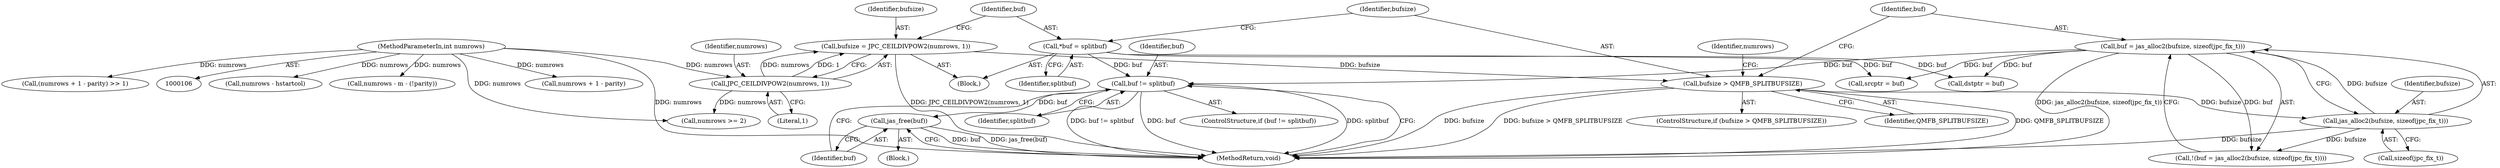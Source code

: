 digraph "1_jasper_4a59cfaf9ab3d48fca4a15c0d2674bf7138e3d1a_1@pointer" {
"1000339" [label="(Call,buf != splitbuf)"];
"1000138" [label="(Call,buf = jas_alloc2(bufsize, sizeof(jpc_fix_t)))"];
"1000140" [label="(Call,jas_alloc2(bufsize, sizeof(jpc_fix_t)))"];
"1000132" [label="(Call,bufsize > QMFB_SPLITBUFSIZE)"];
"1000113" [label="(Call,bufsize = JPC_CEILDIVPOW2(numrows, 1))"];
"1000115" [label="(Call,JPC_CEILDIVPOW2(numrows, 1))"];
"1000108" [label="(MethodParameterIn,int numrows)"];
"1000120" [label="(Call,*buf = splitbuf)"];
"1000343" [label="(Call,jas_free(buf))"];
"1000341" [label="(Identifier,splitbuf)"];
"1000142" [label="(Call,sizeof(jpc_fix_t))"];
"1000139" [label="(Identifier,buf)"];
"1000111" [label="(Block,)"];
"1000113" [label="(Call,bufsize = JPC_CEILDIVPOW2(numrows, 1))"];
"1000114" [label="(Identifier,bufsize)"];
"1000295" [label="(Call,srcptr = buf)"];
"1000339" [label="(Call,buf != splitbuf)"];
"1000345" [label="(MethodReturn,void)"];
"1000162" [label="(Call,numrows - hstartcol)"];
"1000120" [label="(Call,*buf = splitbuf)"];
"1000132" [label="(Call,bufsize > QMFB_SPLITBUFSIZE)"];
"1000134" [label="(Identifier,QMFB_SPLITBUFSIZE)"];
"1000108" [label="(MethodParameterIn,int numrows)"];
"1000115" [label="(Call,JPC_CEILDIVPOW2(numrows, 1))"];
"1000122" [label="(Identifier,splitbuf)"];
"1000140" [label="(Call,jas_alloc2(bufsize, sizeof(jpc_fix_t)))"];
"1000147" [label="(Call,numrows >= 2)"];
"1000117" [label="(Literal,1)"];
"1000141" [label="(Identifier,bufsize)"];
"1000242" [label="(Call,numrows - m - (!parity))"];
"1000168" [label="(Call,dstptr = buf)"];
"1000340" [label="(Identifier,buf)"];
"1000116" [label="(Identifier,numrows)"];
"1000133" [label="(Identifier,bufsize)"];
"1000344" [label="(Identifier,buf)"];
"1000138" [label="(Call,buf = jas_alloc2(bufsize, sizeof(jpc_fix_t)))"];
"1000343" [label="(Call,jas_free(buf))"];
"1000342" [label="(Block,)"];
"1000154" [label="(Call,numrows + 1 - parity)"];
"1000131" [label="(ControlStructure,if (bufsize > QMFB_SPLITBUFSIZE))"];
"1000338" [label="(ControlStructure,if (buf != splitbuf))"];
"1000121" [label="(Identifier,buf)"];
"1000137" [label="(Call,!(buf = jas_alloc2(bufsize, sizeof(jpc_fix_t))))"];
"1000148" [label="(Identifier,numrows)"];
"1000153" [label="(Call,(numrows + 1 - parity) >> 1)"];
"1000339" -> "1000338"  [label="AST: "];
"1000339" -> "1000341"  [label="CFG: "];
"1000340" -> "1000339"  [label="AST: "];
"1000341" -> "1000339"  [label="AST: "];
"1000344" -> "1000339"  [label="CFG: "];
"1000345" -> "1000339"  [label="CFG: "];
"1000339" -> "1000345"  [label="DDG: buf != splitbuf"];
"1000339" -> "1000345"  [label="DDG: buf"];
"1000339" -> "1000345"  [label="DDG: splitbuf"];
"1000138" -> "1000339"  [label="DDG: buf"];
"1000120" -> "1000339"  [label="DDG: buf"];
"1000339" -> "1000343"  [label="DDG: buf"];
"1000138" -> "1000137"  [label="AST: "];
"1000138" -> "1000140"  [label="CFG: "];
"1000139" -> "1000138"  [label="AST: "];
"1000140" -> "1000138"  [label="AST: "];
"1000137" -> "1000138"  [label="CFG: "];
"1000138" -> "1000345"  [label="DDG: jas_alloc2(bufsize, sizeof(jpc_fix_t))"];
"1000138" -> "1000137"  [label="DDG: buf"];
"1000140" -> "1000138"  [label="DDG: bufsize"];
"1000138" -> "1000168"  [label="DDG: buf"];
"1000138" -> "1000295"  [label="DDG: buf"];
"1000140" -> "1000142"  [label="CFG: "];
"1000141" -> "1000140"  [label="AST: "];
"1000142" -> "1000140"  [label="AST: "];
"1000140" -> "1000345"  [label="DDG: bufsize"];
"1000140" -> "1000137"  [label="DDG: bufsize"];
"1000132" -> "1000140"  [label="DDG: bufsize"];
"1000132" -> "1000131"  [label="AST: "];
"1000132" -> "1000134"  [label="CFG: "];
"1000133" -> "1000132"  [label="AST: "];
"1000134" -> "1000132"  [label="AST: "];
"1000139" -> "1000132"  [label="CFG: "];
"1000148" -> "1000132"  [label="CFG: "];
"1000132" -> "1000345"  [label="DDG: bufsize > QMFB_SPLITBUFSIZE"];
"1000132" -> "1000345"  [label="DDG: QMFB_SPLITBUFSIZE"];
"1000132" -> "1000345"  [label="DDG: bufsize"];
"1000113" -> "1000132"  [label="DDG: bufsize"];
"1000113" -> "1000111"  [label="AST: "];
"1000113" -> "1000115"  [label="CFG: "];
"1000114" -> "1000113"  [label="AST: "];
"1000115" -> "1000113"  [label="AST: "];
"1000121" -> "1000113"  [label="CFG: "];
"1000113" -> "1000345"  [label="DDG: JPC_CEILDIVPOW2(numrows, 1)"];
"1000115" -> "1000113"  [label="DDG: numrows"];
"1000115" -> "1000113"  [label="DDG: 1"];
"1000115" -> "1000117"  [label="CFG: "];
"1000116" -> "1000115"  [label="AST: "];
"1000117" -> "1000115"  [label="AST: "];
"1000108" -> "1000115"  [label="DDG: numrows"];
"1000115" -> "1000147"  [label="DDG: numrows"];
"1000108" -> "1000106"  [label="AST: "];
"1000108" -> "1000345"  [label="DDG: numrows"];
"1000108" -> "1000147"  [label="DDG: numrows"];
"1000108" -> "1000153"  [label="DDG: numrows"];
"1000108" -> "1000154"  [label="DDG: numrows"];
"1000108" -> "1000162"  [label="DDG: numrows"];
"1000108" -> "1000242"  [label="DDG: numrows"];
"1000120" -> "1000111"  [label="AST: "];
"1000120" -> "1000122"  [label="CFG: "];
"1000121" -> "1000120"  [label="AST: "];
"1000122" -> "1000120"  [label="AST: "];
"1000133" -> "1000120"  [label="CFG: "];
"1000120" -> "1000168"  [label="DDG: buf"];
"1000120" -> "1000295"  [label="DDG: buf"];
"1000343" -> "1000342"  [label="AST: "];
"1000343" -> "1000344"  [label="CFG: "];
"1000344" -> "1000343"  [label="AST: "];
"1000345" -> "1000343"  [label="CFG: "];
"1000343" -> "1000345"  [label="DDG: buf"];
"1000343" -> "1000345"  [label="DDG: jas_free(buf)"];
}
